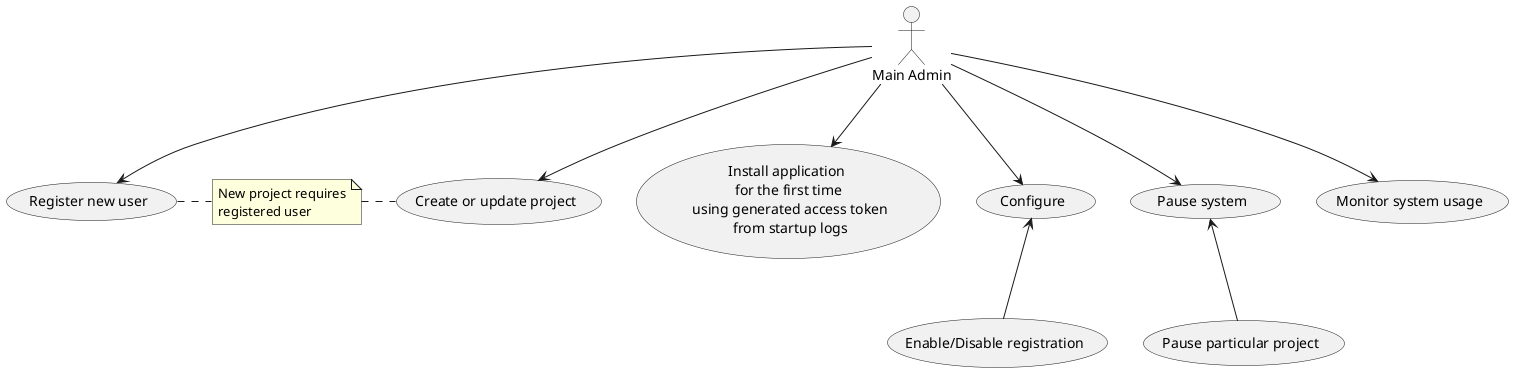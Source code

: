 @startuml
:Main Admin: as Admin

Admin --> (Install application \nfor the first time\n using generated access token\n from startup logs)
Admin --> (Configure)
(Configure) <-- (Enable/Disable registration)

Admin --> (Register new user)
Admin -> (Create or update project)

note "New project requires\nregistered user" as CreateNote
(Register new user) . CreateNote
CreateNote . (Create or update project)

Admin --> (Pause system)
(Pause system) <-- (Pause particular project)

Admin --> (Monitor system usage)
@enduml
